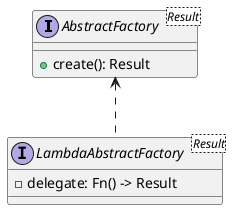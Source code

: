 @startuml "abstract_factory"

interface "AbstractFactory" as fact<Result> {
    {method} + create(): Result
}

interface "LambdaAbstractFactory" as lbdfact<Result> {
    {field} - delegate: Fn() -> Result
}

lbdfact .u.> fact

@enduml